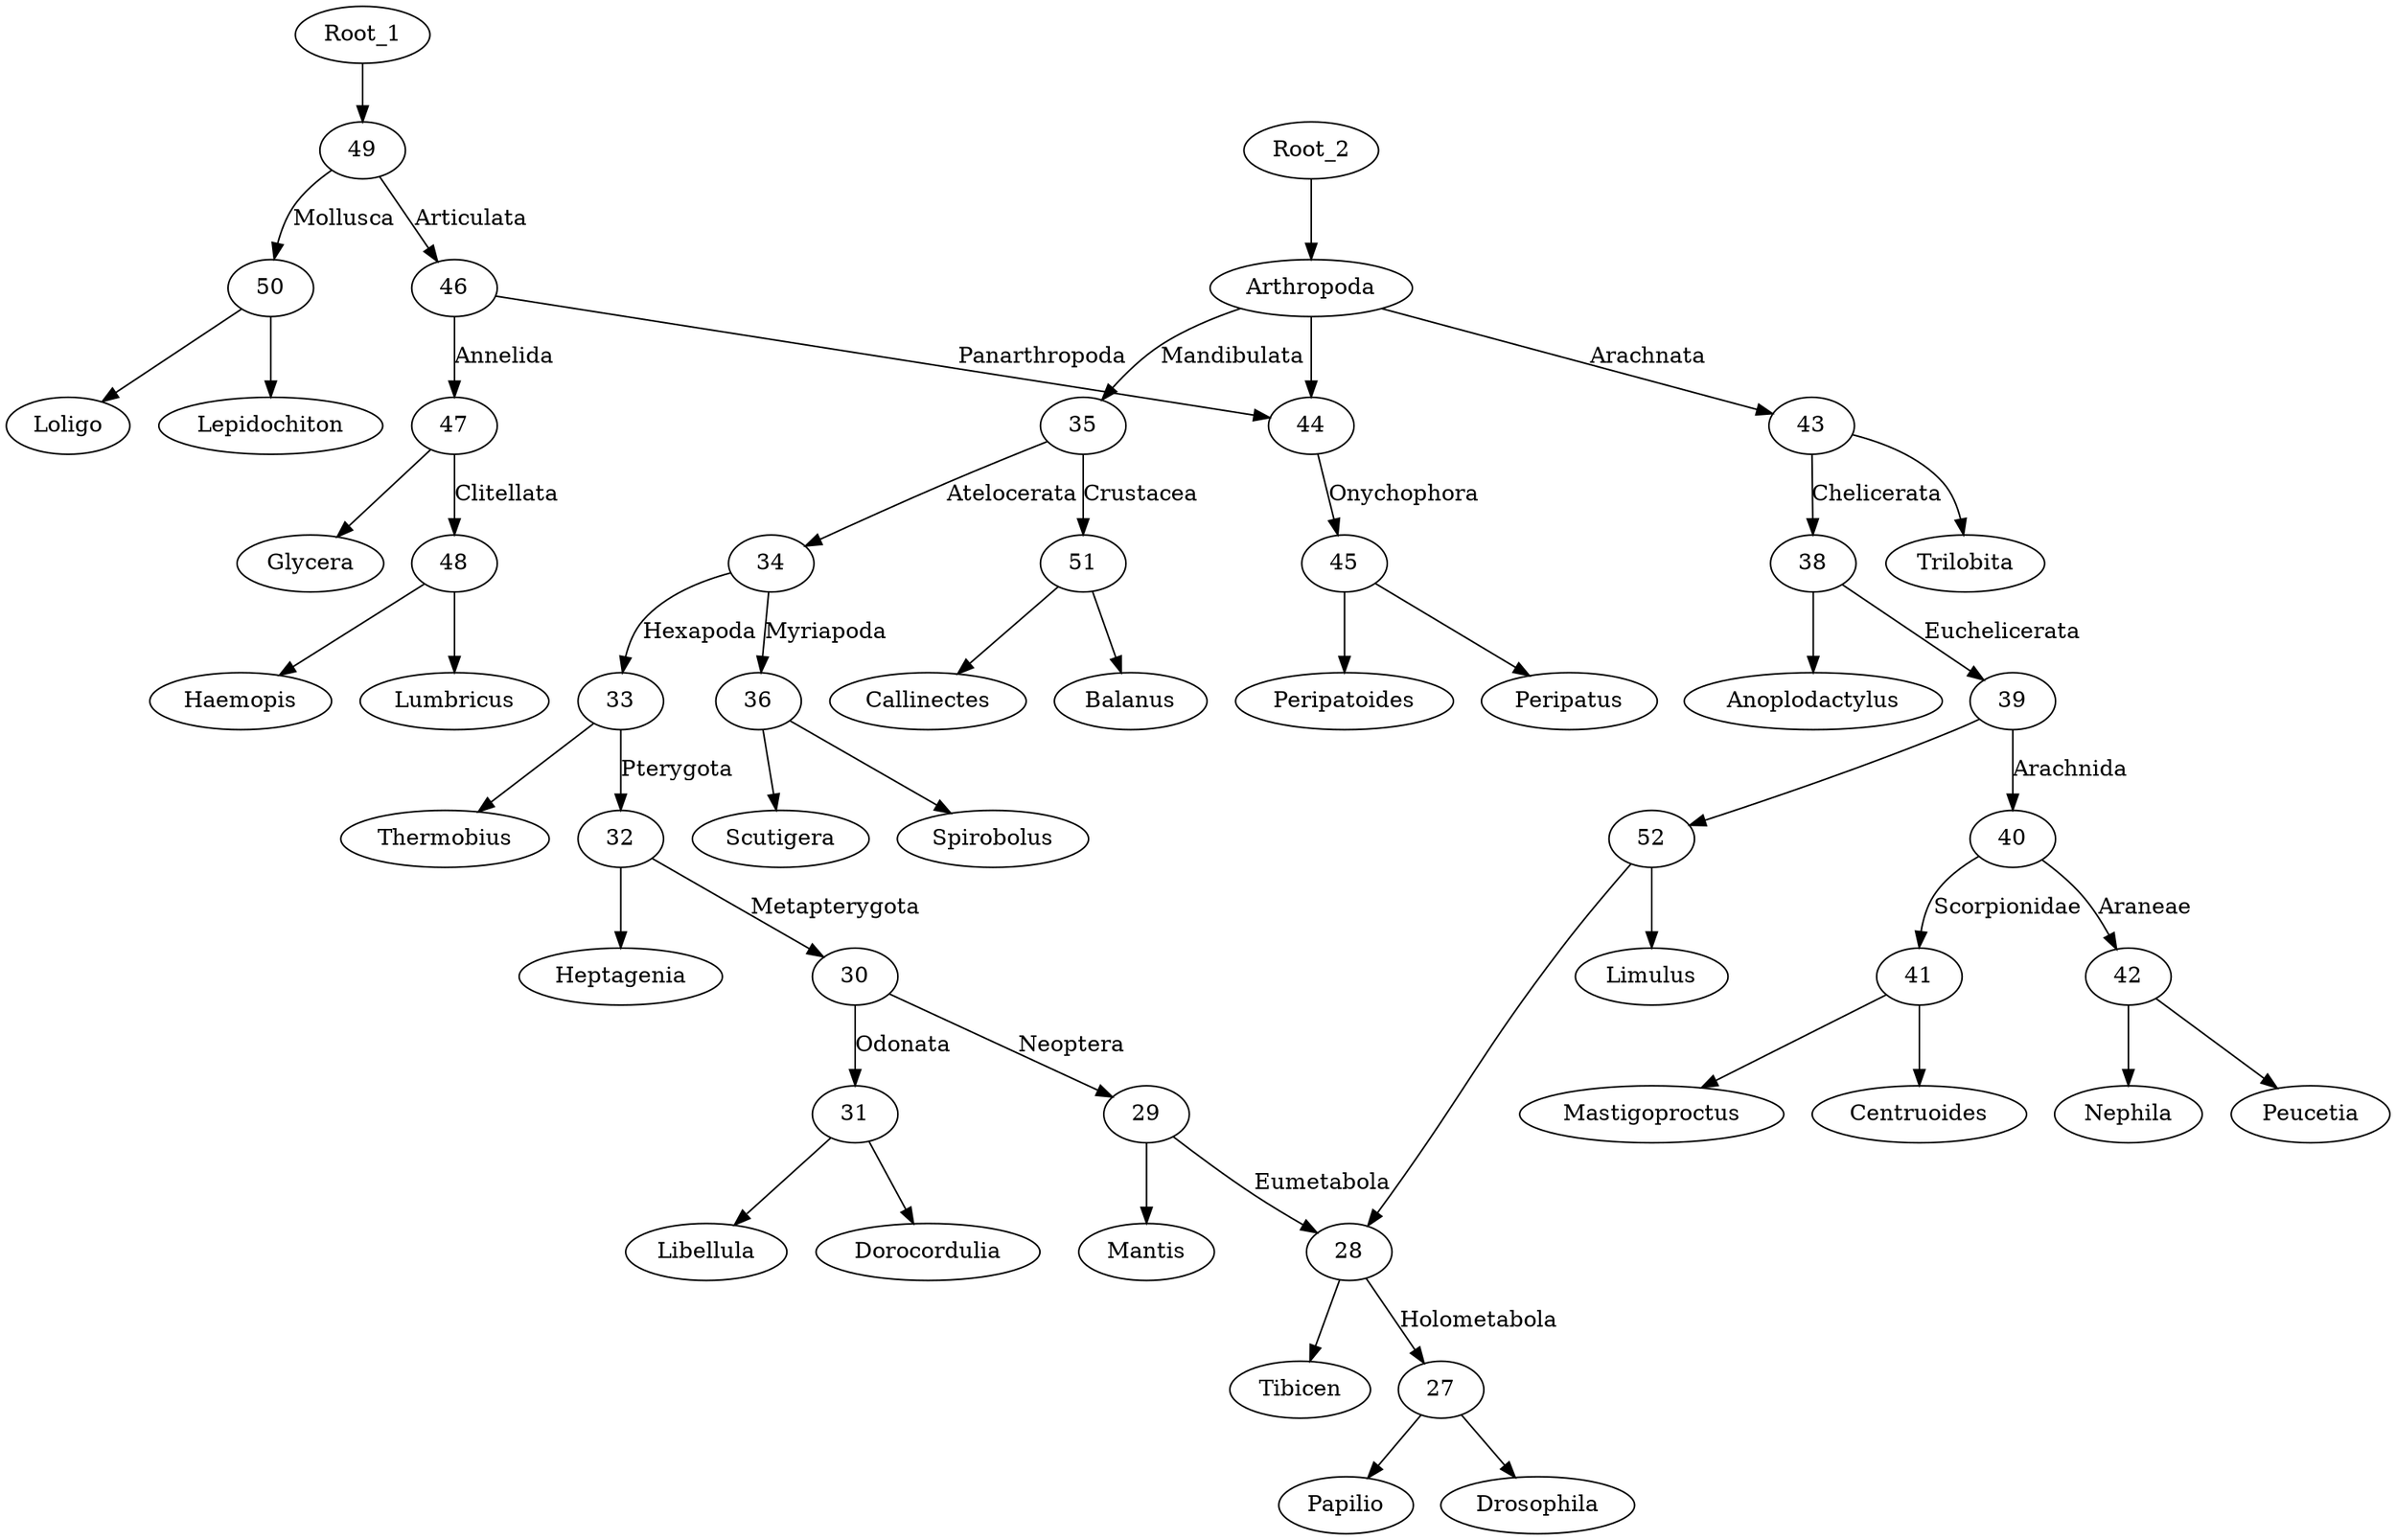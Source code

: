 digraph arthropods {
    0 [label=Root_1];
    1 [label=Lepidochiton];
    2 [label=Loligo];
    3 [label=Glycera];
    4 [label=Haemopis];
    5 [label=Lumbricus];
    6 [label=Peripatoides];
    7 [label=Peripatus];
    8 [label=Trilobita];
    9 [label=Anoplodactylus];
    10 [label=Limulus];
    11 [label=Centruoides];
    12 [label=Mastigoproctus];
    13 [label=Peucetia];
    14 [label=Nephila];
    15 [label=Callinectes];
    16 [label=Balanus];
    17 [label=Scutigera];
    18 [label=Spirobolus];
    19 [label=Thermobius];
    20 [label=Heptagenia];
    21 [label=Dorocordulia];
    22 [label=Libellula];
    23 [label=Mantis];
    24 [label=Tibicen];
    25 [label=Papilio];
    26 [label=Drosophila];
    27 -> 25;
    27 -> 26;
    28 -> 27 [label=Holometabola];
    28 -> 24;
    29 -> 28 [label=Eumetabola];
    29 -> 23;
    30 -> 29 [label=Neoptera];
    30 -> 31 [label=Odonata];
    31 -> 21;
    31 -> 22;
    32 -> 30 [label=Metapterygota];
    32 -> 20 ;
    33 -> 32 [label=Pterygota];
    33 -> 19;
    34 -> 33 [label=Hexapoda];
    35 -> 34 [label=Atelocerata];
    34 -> 36 [label=Myriapoda];
    36 -> 18;
    36 -> 17;
    35 -> 51 [label=Crustacea];
    51 -> 15;
    51 -> 16;
    37 -> 35 [label=Mandibulata];
    37 -> 43 [label=Arachnata];
    43 -> 38 [label=Chelicerata];
    43 -> 8;
    38 -> 9;
    38 -> 39 [label=Euchelicerata];
    39 -> 40 [label=Arachnida];
    40 -> 41 [label=Scorpionidae];
    40 -> 42 [label=Araneae];
    41 -> 11;
    41 -> 12;
    42 -> 13;
    42 -> 14;
    37 -> 44; 
    37 [label=Arthropoda];
    44 -> 45 [label=Onychophora];
    46 -> 44 [label=Panarthropoda];
    45 -> 6;
    45 -> 7;
    46 -> 47 [label=Annelida];
    47 -> 3;
    47 -> 48 [label=Clitellata];
    48 -> 4;
    48 -> 5;
    49 -> 46 [label=Articulata];
    50 -> 1;
    50 -> 2;
    49 -> 50 [label=Mollusca];
    0 -> 49;    
    39 -> 52;
    52 -> 10;
    52 -> 28;
    53 -> 37;
    53 [label=Root_2];
}
